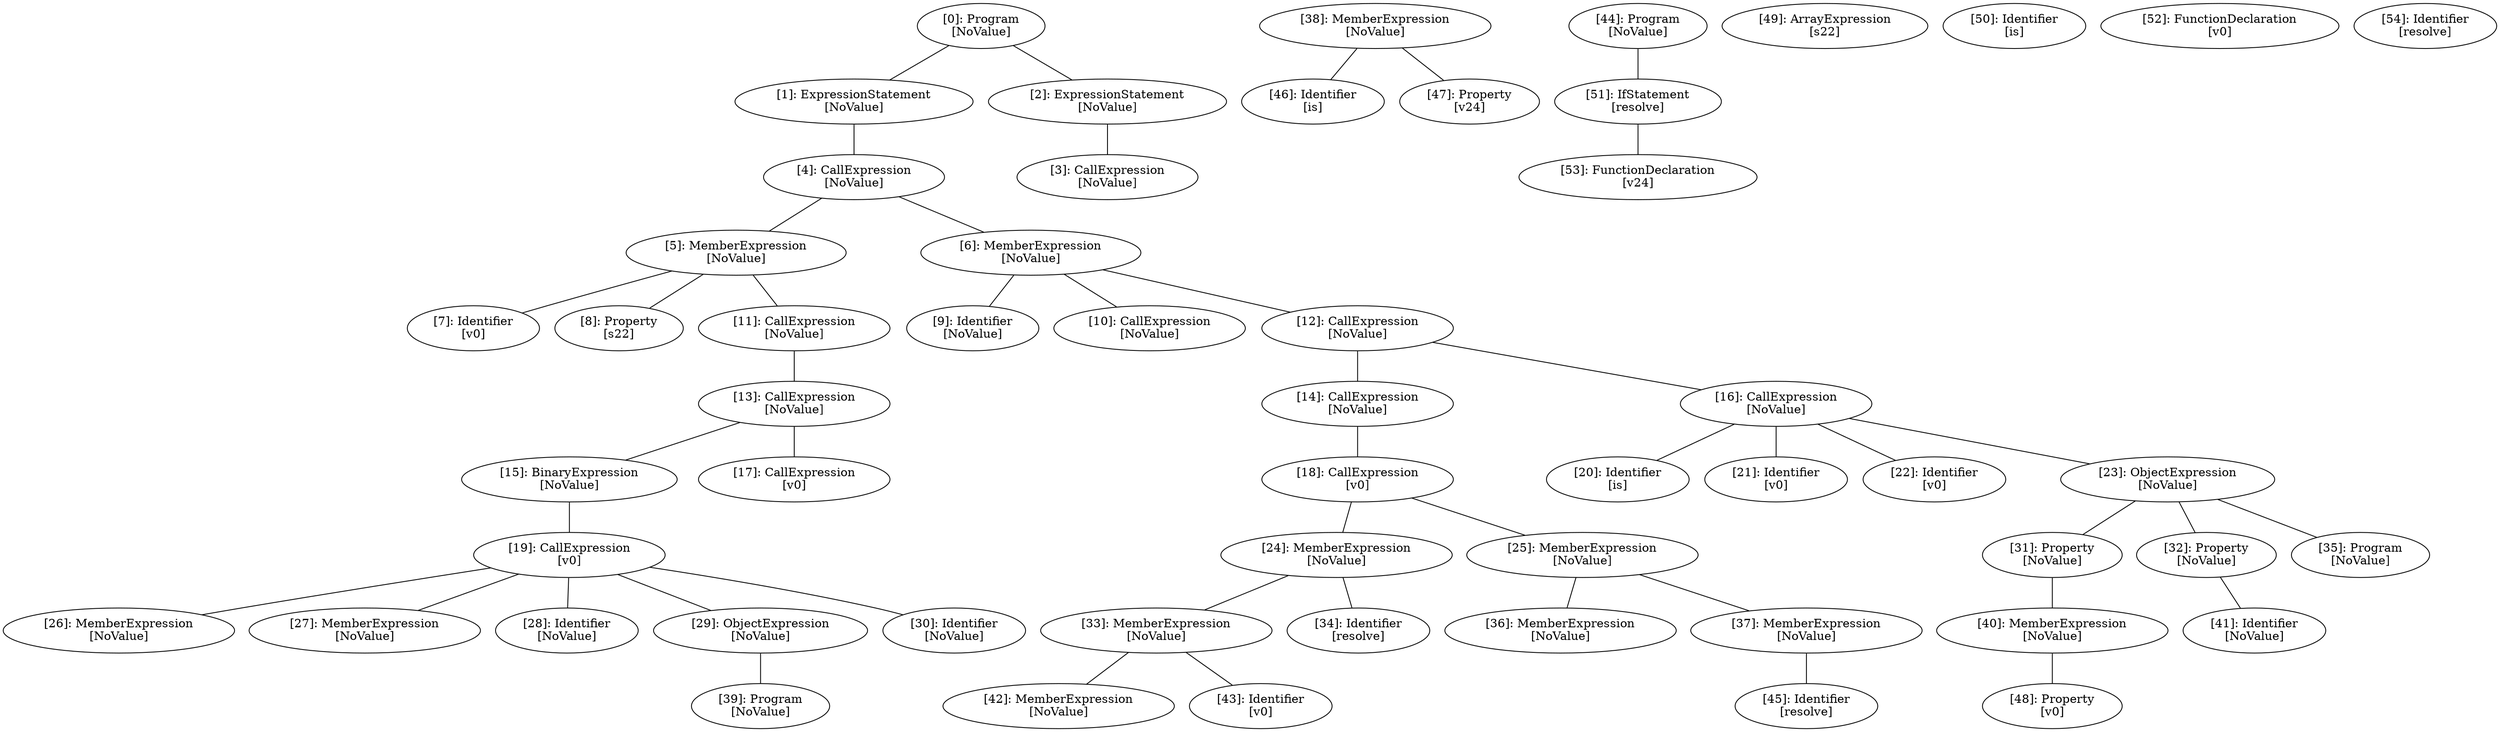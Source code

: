 // Result
graph {
	0 [label="[0]: Program
[NoValue]"]
	1 [label="[1]: ExpressionStatement
[NoValue]"]
	2 [label="[2]: ExpressionStatement
[NoValue]"]
	3 [label="[3]: CallExpression
[NoValue]"]
	4 [label="[4]: CallExpression
[NoValue]"]
	5 [label="[5]: MemberExpression
[NoValue]"]
	6 [label="[6]: MemberExpression
[NoValue]"]
	7 [label="[7]: Identifier
[v0]"]
	8 [label="[8]: Property
[s22]"]
	9 [label="[9]: Identifier
[NoValue]"]
	10 [label="[10]: CallExpression
[NoValue]"]
	11 [label="[11]: CallExpression
[NoValue]"]
	12 [label="[12]: CallExpression
[NoValue]"]
	13 [label="[13]: CallExpression
[NoValue]"]
	14 [label="[14]: CallExpression
[NoValue]"]
	15 [label="[15]: BinaryExpression
[NoValue]"]
	16 [label="[16]: CallExpression
[NoValue]"]
	17 [label="[17]: CallExpression
[v0]"]
	18 [label="[18]: CallExpression
[v0]"]
	19 [label="[19]: CallExpression
[v0]"]
	20 [label="[20]: Identifier
[is]"]
	21 [label="[21]: Identifier
[v0]"]
	22 [label="[22]: Identifier
[v0]"]
	23 [label="[23]: ObjectExpression
[NoValue]"]
	24 [label="[24]: MemberExpression
[NoValue]"]
	25 [label="[25]: MemberExpression
[NoValue]"]
	26 [label="[26]: MemberExpression
[NoValue]"]
	27 [label="[27]: MemberExpression
[NoValue]"]
	28 [label="[28]: Identifier
[NoValue]"]
	29 [label="[29]: ObjectExpression
[NoValue]"]
	30 [label="[30]: Identifier
[NoValue]"]
	31 [label="[31]: Property
[NoValue]"]
	32 [label="[32]: Property
[NoValue]"]
	33 [label="[33]: MemberExpression
[NoValue]"]
	34 [label="[34]: Identifier
[resolve]"]
	35 [label="[35]: Program
[NoValue]"]
	36 [label="[36]: MemberExpression
[NoValue]"]
	37 [label="[37]: MemberExpression
[NoValue]"]
	38 [label="[38]: MemberExpression
[NoValue]"]
	39 [label="[39]: Program
[NoValue]"]
	40 [label="[40]: MemberExpression
[NoValue]"]
	41 [label="[41]: Identifier
[NoValue]"]
	42 [label="[42]: MemberExpression
[NoValue]"]
	43 [label="[43]: Identifier
[v0]"]
	44 [label="[44]: Program
[NoValue]"]
	45 [label="[45]: Identifier
[resolve]"]
	46 [label="[46]: Identifier
[is]"]
	47 [label="[47]: Property
[v24]"]
	48 [label="[48]: Property
[v0]"]
	49 [label="[49]: ArrayExpression
[s22]"]
	50 [label="[50]: Identifier
[is]"]
	51 [label="[51]: IfStatement
[resolve]"]
	52 [label="[52]: FunctionDeclaration
[v0]"]
	53 [label="[53]: FunctionDeclaration
[v24]"]
	54 [label="[54]: Identifier
[resolve]"]
	0 -- 1
	0 -- 2
	1 -- 4
	2 -- 3
	4 -- 5
	4 -- 6
	5 -- 7
	5 -- 8
	5 -- 11
	6 -- 9
	6 -- 10
	6 -- 12
	11 -- 13
	12 -- 14
	12 -- 16
	13 -- 15
	13 -- 17
	14 -- 18
	15 -- 19
	16 -- 20
	16 -- 21
	16 -- 22
	16 -- 23
	18 -- 24
	18 -- 25
	19 -- 26
	19 -- 27
	19 -- 28
	19 -- 29
	19 -- 30
	23 -- 31
	23 -- 32
	23 -- 35
	24 -- 33
	24 -- 34
	25 -- 36
	25 -- 37
	29 -- 39
	31 -- 40
	32 -- 41
	33 -- 42
	33 -- 43
	37 -- 45
	38 -- 46
	38 -- 47
	40 -- 48
	44 -- 51
	51 -- 53
}
